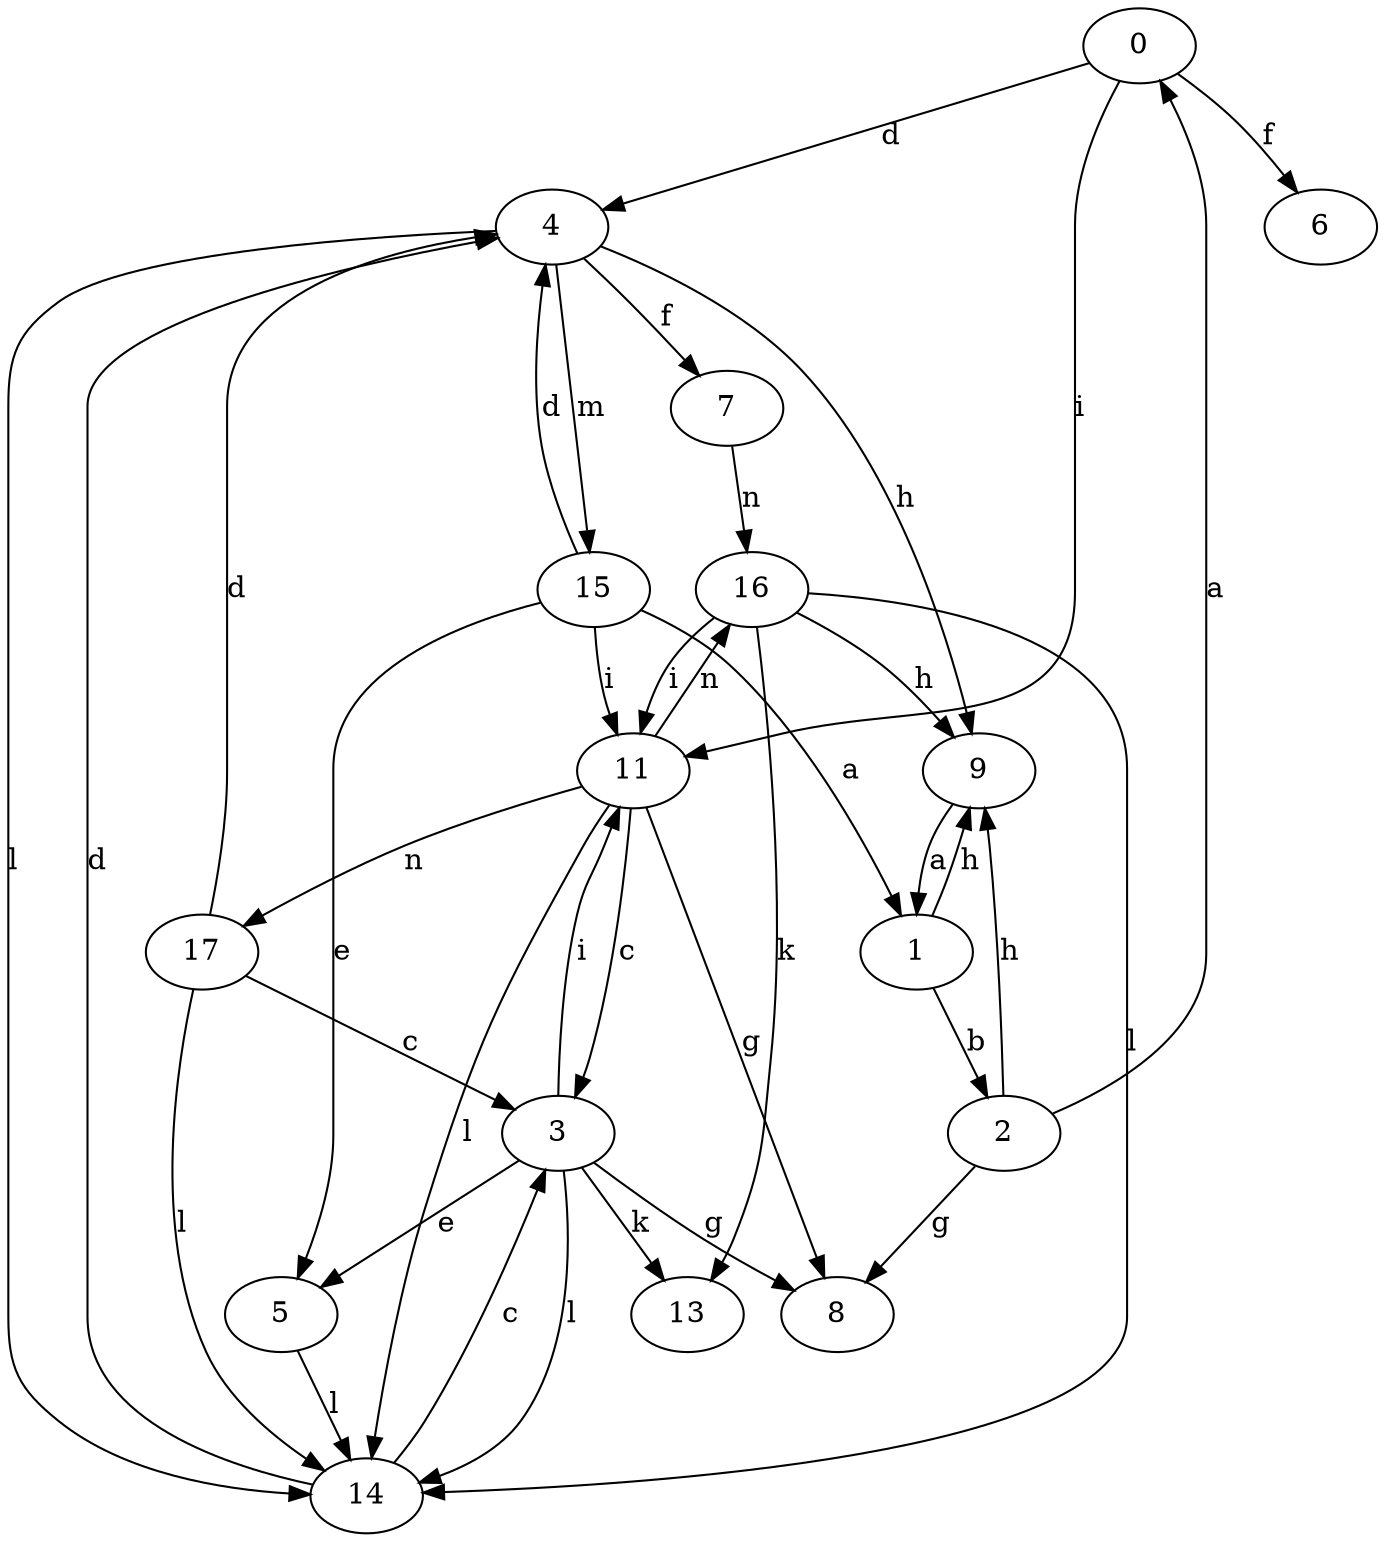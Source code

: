 strict digraph  {
0;
1;
2;
3;
4;
5;
6;
7;
8;
9;
11;
13;
14;
15;
16;
17;
0 -> 4  [label=d];
0 -> 6  [label=f];
0 -> 11  [label=i];
1 -> 2  [label=b];
1 -> 9  [label=h];
2 -> 0  [label=a];
2 -> 8  [label=g];
2 -> 9  [label=h];
3 -> 5  [label=e];
3 -> 8  [label=g];
3 -> 11  [label=i];
3 -> 13  [label=k];
3 -> 14  [label=l];
4 -> 7  [label=f];
4 -> 9  [label=h];
4 -> 14  [label=l];
4 -> 15  [label=m];
5 -> 14  [label=l];
7 -> 16  [label=n];
9 -> 1  [label=a];
11 -> 3  [label=c];
11 -> 8  [label=g];
11 -> 14  [label=l];
11 -> 16  [label=n];
11 -> 17  [label=n];
14 -> 3  [label=c];
14 -> 4  [label=d];
15 -> 1  [label=a];
15 -> 4  [label=d];
15 -> 5  [label=e];
15 -> 11  [label=i];
16 -> 9  [label=h];
16 -> 11  [label=i];
16 -> 13  [label=k];
16 -> 14  [label=l];
17 -> 3  [label=c];
17 -> 4  [label=d];
17 -> 14  [label=l];
}
